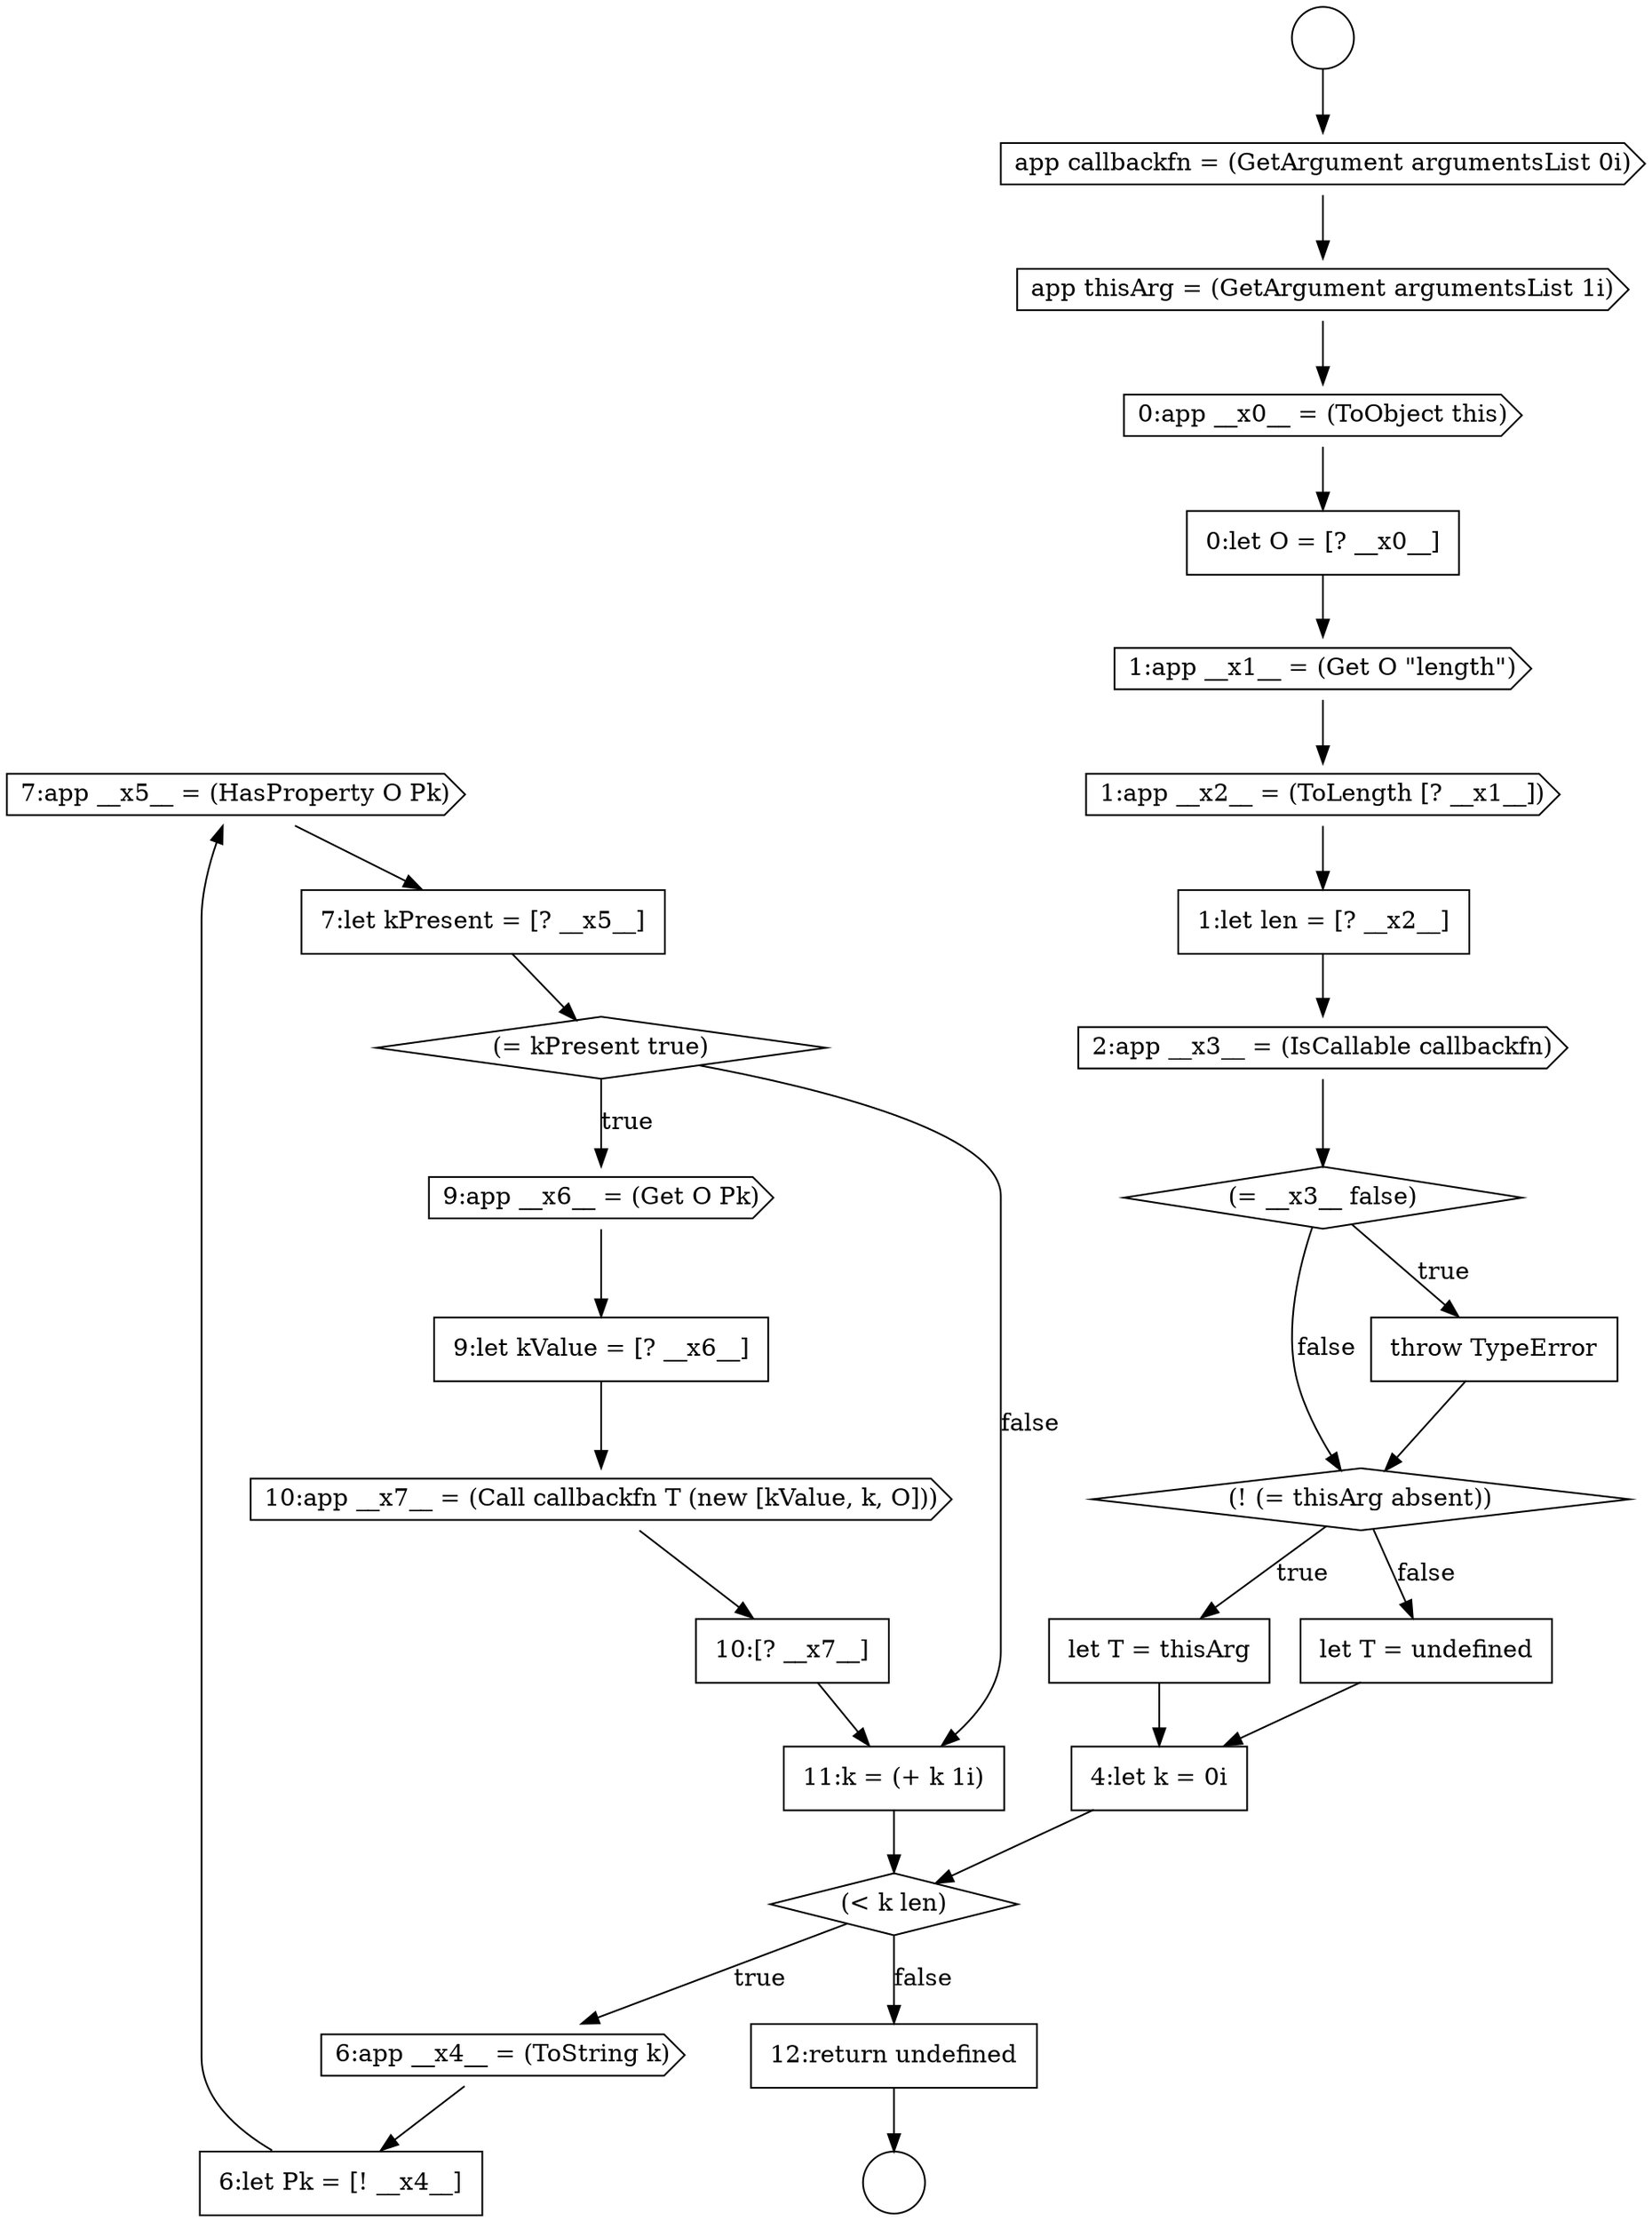 digraph {
  node14305 [shape=cds, label=<<font color="black">7:app __x5__ = (HasProperty O Pk)</font>> color="black" fillcolor="white" style=filled]
  node14296 [shape=diamond, label=<<font color="black">(= __x3__ false)</font>> color="black" fillcolor="white" style=filled]
  node14301 [shape=none, margin=0, label=<<font color="black">
    <table border="0" cellborder="1" cellspacing="0" cellpadding="10">
      <tr><td align="left">4:let k = 0i</td></tr>
    </table>
  </font>> color="black" fillcolor="white" style=filled]
  node14292 [shape=cds, label=<<font color="black">1:app __x1__ = (Get O &quot;length&quot;)</font>> color="black" fillcolor="white" style=filled]
  node14291 [shape=none, margin=0, label=<<font color="black">
    <table border="0" cellborder="1" cellspacing="0" cellpadding="10">
      <tr><td align="left">0:let O = [? __x0__]</td></tr>
    </table>
  </font>> color="black" fillcolor="white" style=filled]
  node14313 [shape=none, margin=0, label=<<font color="black">
    <table border="0" cellborder="1" cellspacing="0" cellpadding="10">
      <tr><td align="left">12:return undefined</td></tr>
    </table>
  </font>> color="black" fillcolor="white" style=filled]
  node14303 [shape=cds, label=<<font color="black">6:app __x4__ = (ToString k)</font>> color="black" fillcolor="white" style=filled]
  node14286 [shape=circle label=" " color="black" fillcolor="white" style=filled]
  node14307 [shape=diamond, label=<<font color="black">(= kPresent true)</font>> color="black" fillcolor="white" style=filled]
  node14290 [shape=cds, label=<<font color="black">0:app __x0__ = (ToObject this)</font>> color="black" fillcolor="white" style=filled]
  node14311 [shape=none, margin=0, label=<<font color="black">
    <table border="0" cellborder="1" cellspacing="0" cellpadding="10">
      <tr><td align="left">10:[? __x7__]</td></tr>
    </table>
  </font>> color="black" fillcolor="white" style=filled]
  node14304 [shape=none, margin=0, label=<<font color="black">
    <table border="0" cellborder="1" cellspacing="0" cellpadding="10">
      <tr><td align="left">6:let Pk = [! __x4__]</td></tr>
    </table>
  </font>> color="black" fillcolor="white" style=filled]
  node14297 [shape=none, margin=0, label=<<font color="black">
    <table border="0" cellborder="1" cellspacing="0" cellpadding="10">
      <tr><td align="left">throw TypeError</td></tr>
    </table>
  </font>> color="black" fillcolor="white" style=filled]
  node14306 [shape=none, margin=0, label=<<font color="black">
    <table border="0" cellborder="1" cellspacing="0" cellpadding="10">
      <tr><td align="left">7:let kPresent = [? __x5__]</td></tr>
    </table>
  </font>> color="black" fillcolor="white" style=filled]
  node14289 [shape=cds, label=<<font color="black">app thisArg = (GetArgument argumentsList 1i)</font>> color="black" fillcolor="white" style=filled]
  node14300 [shape=none, margin=0, label=<<font color="black">
    <table border="0" cellborder="1" cellspacing="0" cellpadding="10">
      <tr><td align="left">let T = undefined</td></tr>
    </table>
  </font>> color="black" fillcolor="white" style=filled]
  node14298 [shape=diamond, label=<<font color="black">(! (= thisArg absent))</font>> color="black" fillcolor="white" style=filled]
  node14310 [shape=cds, label=<<font color="black">10:app __x7__ = (Call callbackfn T (new [kValue, k, O]))</font>> color="black" fillcolor="white" style=filled]
  node14309 [shape=none, margin=0, label=<<font color="black">
    <table border="0" cellborder="1" cellspacing="0" cellpadding="10">
      <tr><td align="left">9:let kValue = [? __x6__]</td></tr>
    </table>
  </font>> color="black" fillcolor="white" style=filled]
  node14299 [shape=none, margin=0, label=<<font color="black">
    <table border="0" cellborder="1" cellspacing="0" cellpadding="10">
      <tr><td align="left">let T = thisArg</td></tr>
    </table>
  </font>> color="black" fillcolor="white" style=filled]
  node14308 [shape=cds, label=<<font color="black">9:app __x6__ = (Get O Pk)</font>> color="black" fillcolor="white" style=filled]
  node14295 [shape=cds, label=<<font color="black">2:app __x3__ = (IsCallable callbackfn)</font>> color="black" fillcolor="white" style=filled]
  node14302 [shape=diamond, label=<<font color="black">(&lt; k len)</font>> color="black" fillcolor="white" style=filled]
  node14312 [shape=none, margin=0, label=<<font color="black">
    <table border="0" cellborder="1" cellspacing="0" cellpadding="10">
      <tr><td align="left">11:k = (+ k 1i)</td></tr>
    </table>
  </font>> color="black" fillcolor="white" style=filled]
  node14294 [shape=none, margin=0, label=<<font color="black">
    <table border="0" cellborder="1" cellspacing="0" cellpadding="10">
      <tr><td align="left">1:let len = [? __x2__]</td></tr>
    </table>
  </font>> color="black" fillcolor="white" style=filled]
  node14287 [shape=circle label=" " color="black" fillcolor="white" style=filled]
  node14288 [shape=cds, label=<<font color="black">app callbackfn = (GetArgument argumentsList 0i)</font>> color="black" fillcolor="white" style=filled]
  node14293 [shape=cds, label=<<font color="black">1:app __x2__ = (ToLength [? __x1__])</font>> color="black" fillcolor="white" style=filled]
  node14290 -> node14291 [ color="black"]
  node14306 -> node14307 [ color="black"]
  node14301 -> node14302 [ color="black"]
  node14310 -> node14311 [ color="black"]
  node14296 -> node14297 [label=<<font color="black">true</font>> color="black"]
  node14296 -> node14298 [label=<<font color="black">false</font>> color="black"]
  node14311 -> node14312 [ color="black"]
  node14302 -> node14303 [label=<<font color="black">true</font>> color="black"]
  node14302 -> node14313 [label=<<font color="black">false</font>> color="black"]
  node14289 -> node14290 [ color="black"]
  node14298 -> node14299 [label=<<font color="black">true</font>> color="black"]
  node14298 -> node14300 [label=<<font color="black">false</font>> color="black"]
  node14297 -> node14298 [ color="black"]
  node14312 -> node14302 [ color="black"]
  node14295 -> node14296 [ color="black"]
  node14288 -> node14289 [ color="black"]
  node14286 -> node14288 [ color="black"]
  node14299 -> node14301 [ color="black"]
  node14307 -> node14308 [label=<<font color="black">true</font>> color="black"]
  node14307 -> node14312 [label=<<font color="black">false</font>> color="black"]
  node14309 -> node14310 [ color="black"]
  node14300 -> node14301 [ color="black"]
  node14303 -> node14304 [ color="black"]
  node14313 -> node14287 [ color="black"]
  node14305 -> node14306 [ color="black"]
  node14294 -> node14295 [ color="black"]
  node14293 -> node14294 [ color="black"]
  node14304 -> node14305 [ color="black"]
  node14308 -> node14309 [ color="black"]
  node14291 -> node14292 [ color="black"]
  node14292 -> node14293 [ color="black"]
}

